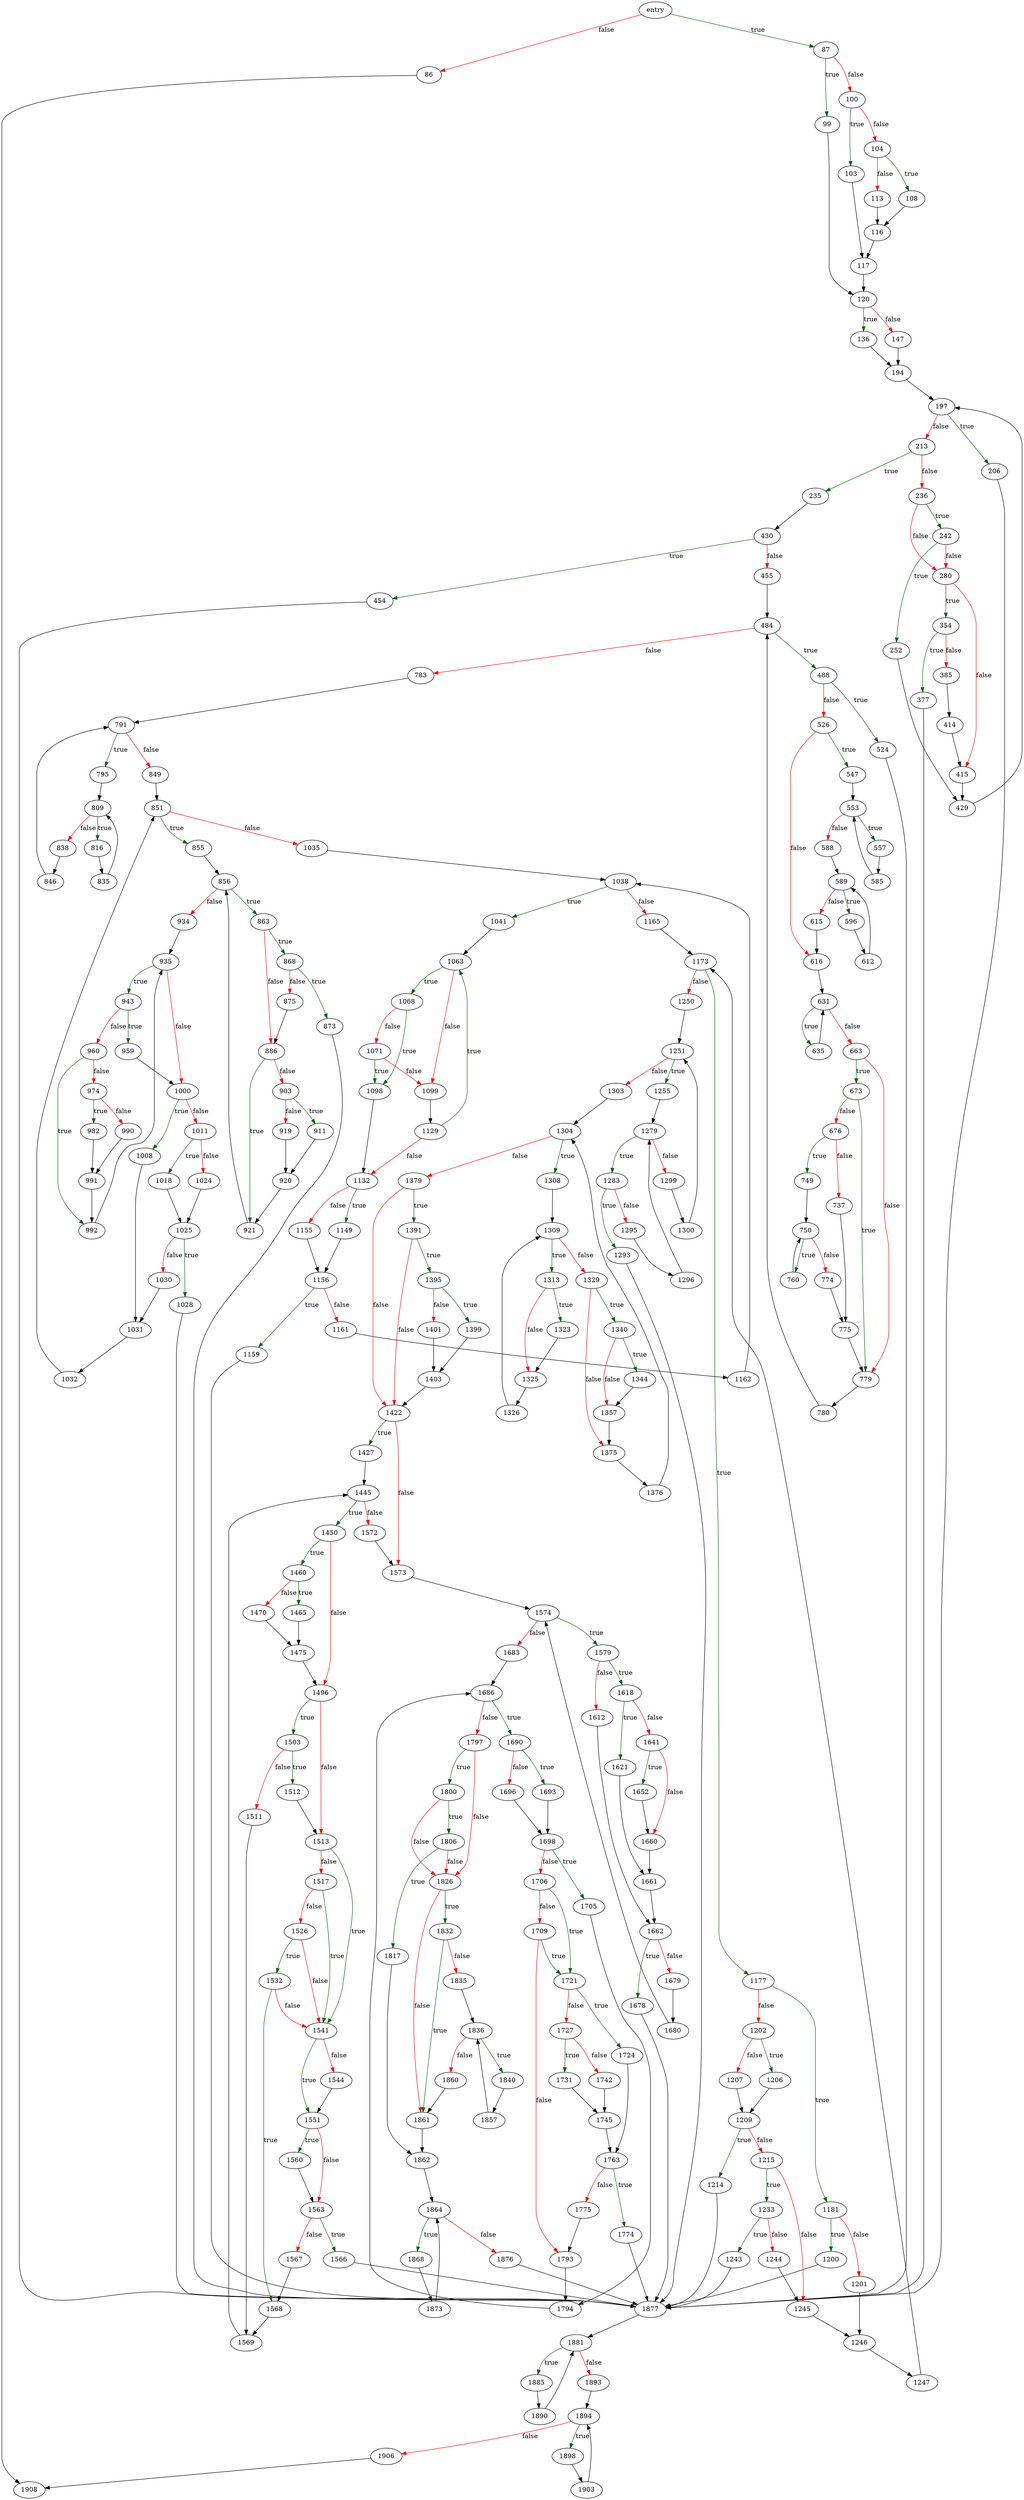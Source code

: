 digraph "balance_nonroot" {
	// Node definitions.
	5 [label=entry];
	86;
	87;
	99;
	100;
	103;
	104;
	108;
	113;
	116;
	117;
	120;
	136;
	147;
	194;
	197;
	206;
	213;
	235;
	236;
	242;
	252;
	280;
	354;
	377;
	385;
	414;
	415;
	429;
	430;
	454;
	455;
	484;
	488;
	524;
	526;
	547;
	553;
	557;
	585;
	588;
	589;
	596;
	612;
	615;
	616;
	631;
	635;
	663;
	673;
	676;
	737;
	749;
	750;
	760;
	774;
	775;
	779;
	780;
	783;
	791;
	795;
	809;
	816;
	835;
	838;
	846;
	849;
	851;
	855;
	856;
	863;
	868;
	873;
	875;
	886;
	903;
	911;
	919;
	920;
	921;
	934;
	935;
	943;
	959;
	960;
	974;
	982;
	990;
	991;
	992;
	1000;
	1008;
	1011;
	1018;
	1024;
	1025;
	1028;
	1030;
	1031;
	1032;
	1035;
	1038;
	1041;
	1063;
	1068;
	1071;
	1098;
	1099;
	1129;
	1132;
	1149;
	1155;
	1156;
	1159;
	1161;
	1162;
	1165;
	1173;
	1177;
	1181;
	1200;
	1201;
	1202;
	1206;
	1207;
	1209;
	1214;
	1215;
	1233;
	1243;
	1244;
	1245;
	1246;
	1247;
	1250;
	1251;
	1255;
	1279;
	1283;
	1293;
	1295;
	1296;
	1299;
	1300;
	1303;
	1304;
	1308;
	1309;
	1313;
	1323;
	1325;
	1326;
	1329;
	1340;
	1344;
	1357;
	1375;
	1376;
	1379;
	1391;
	1395;
	1399;
	1401;
	1403;
	1422;
	1427;
	1445;
	1450;
	1460;
	1465;
	1470;
	1475;
	1496;
	1503;
	1511;
	1512;
	1513;
	1517;
	1526;
	1532;
	1541;
	1544;
	1551;
	1560;
	1563;
	1566;
	1567;
	1568;
	1569;
	1572;
	1573;
	1574;
	1579;
	1612;
	1618;
	1621;
	1641;
	1652;
	1660;
	1661;
	1662;
	1678;
	1679;
	1680;
	1683;
	1686;
	1690;
	1693;
	1696;
	1698;
	1705;
	1706;
	1709;
	1721;
	1724;
	1727;
	1731;
	1742;
	1745;
	1763;
	1774;
	1775;
	1793;
	1794;
	1797;
	1800;
	1806;
	1817;
	1826;
	1832;
	1835;
	1836;
	1840;
	1857;
	1860;
	1861;
	1862;
	1864;
	1868;
	1873;
	1876;
	1877;
	1881;
	1885;
	1890;
	1893;
	1894;
	1898;
	1903;
	1906;
	1908;

	// Edge definitions.
	5 -> 86 [
		color=red
		label=false
	];
	5 -> 87 [
		color=darkgreen
		label=true
	];
	86 -> 1908;
	87 -> 99 [
		color=darkgreen
		label=true
	];
	87 -> 100 [
		color=red
		label=false
	];
	99 -> 120;
	100 -> 103 [
		color=darkgreen
		label=true
	];
	100 -> 104 [
		color=red
		label=false
	];
	103 -> 117;
	104 -> 108 [
		color=darkgreen
		label=true
	];
	104 -> 113 [
		color=red
		label=false
	];
	108 -> 116;
	113 -> 116;
	116 -> 117;
	117 -> 120;
	120 -> 136 [
		color=darkgreen
		label=true
	];
	120 -> 147 [
		color=red
		label=false
	];
	136 -> 194;
	147 -> 194;
	194 -> 197;
	197 -> 206 [
		color=darkgreen
		label=true
	];
	197 -> 213 [
		color=red
		label=false
	];
	206 -> 1877;
	213 -> 235 [
		color=darkgreen
		label=true
	];
	213 -> 236 [
		color=red
		label=false
	];
	235 -> 430;
	236 -> 242 [
		color=darkgreen
		label=true
	];
	236 -> 280 [
		color=red
		label=false
	];
	242 -> 252 [
		color=darkgreen
		label=true
	];
	242 -> 280 [
		color=red
		label=false
	];
	252 -> 429;
	280 -> 354 [
		color=darkgreen
		label=true
	];
	280 -> 415 [
		color=red
		label=false
	];
	354 -> 377 [
		color=darkgreen
		label=true
	];
	354 -> 385 [
		color=red
		label=false
	];
	377 -> 1877;
	385 -> 414;
	414 -> 415;
	415 -> 429;
	429 -> 197;
	430 -> 454 [
		color=darkgreen
		label=true
	];
	430 -> 455 [
		color=red
		label=false
	];
	454 -> 1877;
	455 -> 484;
	484 -> 488 [
		color=darkgreen
		label=true
	];
	484 -> 783 [
		color=red
		label=false
	];
	488 -> 524 [
		color=darkgreen
		label=true
	];
	488 -> 526 [
		color=red
		label=false
	];
	524 -> 1877;
	526 -> 547 [
		color=darkgreen
		label=true
	];
	526 -> 616 [
		color=red
		label=false
	];
	547 -> 553;
	553 -> 557 [
		color=darkgreen
		label=true
	];
	553 -> 588 [
		color=red
		label=false
	];
	557 -> 585;
	585 -> 553;
	588 -> 589;
	589 -> 596 [
		color=darkgreen
		label=true
	];
	589 -> 615 [
		color=red
		label=false
	];
	596 -> 612;
	612 -> 589;
	615 -> 616;
	616 -> 631;
	631 -> 635 [
		color=darkgreen
		label=true
	];
	631 -> 663 [
		color=red
		label=false
	];
	635 -> 631;
	663 -> 673 [
		color=darkgreen
		label=true
	];
	663 -> 779 [
		color=red
		label=false
	];
	673 -> 676 [
		color=red
		label=false
	];
	673 -> 779 [
		color=darkgreen
		label=true
	];
	676 -> 737 [
		color=red
		label=false
	];
	676 -> 749 [
		color=darkgreen
		label=true
	];
	737 -> 775;
	749 -> 750;
	750 -> 760 [
		color=darkgreen
		label=true
	];
	750 -> 774 [
		color=red
		label=false
	];
	760 -> 750;
	774 -> 775;
	775 -> 779;
	779 -> 780;
	780 -> 484;
	783 -> 791;
	791 -> 795 [
		color=darkgreen
		label=true
	];
	791 -> 849 [
		color=red
		label=false
	];
	795 -> 809;
	809 -> 816 [
		color=darkgreen
		label=true
	];
	809 -> 838 [
		color=red
		label=false
	];
	816 -> 835;
	835 -> 809;
	838 -> 846;
	846 -> 791;
	849 -> 851;
	851 -> 855 [
		color=darkgreen
		label=true
	];
	851 -> 1035 [
		color=red
		label=false
	];
	855 -> 856;
	856 -> 863 [
		color=darkgreen
		label=true
	];
	856 -> 934 [
		color=red
		label=false
	];
	863 -> 868 [
		color=darkgreen
		label=true
	];
	863 -> 886 [
		color=red
		label=false
	];
	868 -> 873 [
		color=darkgreen
		label=true
	];
	868 -> 875 [
		color=red
		label=false
	];
	873 -> 1877;
	875 -> 886;
	886 -> 903 [
		color=red
		label=false
	];
	886 -> 921 [
		color=darkgreen
		label=true
	];
	903 -> 911 [
		color=darkgreen
		label=true
	];
	903 -> 919 [
		color=red
		label=false
	];
	911 -> 920;
	919 -> 920;
	920 -> 921;
	921 -> 856;
	934 -> 935;
	935 -> 943 [
		color=darkgreen
		label=true
	];
	935 -> 1000 [
		color=red
		label=false
	];
	943 -> 959 [
		color=darkgreen
		label=true
	];
	943 -> 960 [
		color=red
		label=false
	];
	959 -> 1000;
	960 -> 974 [
		color=red
		label=false
	];
	960 -> 992 [
		color=darkgreen
		label=true
	];
	974 -> 982 [
		color=darkgreen
		label=true
	];
	974 -> 990 [
		color=red
		label=false
	];
	982 -> 991;
	990 -> 991;
	991 -> 992;
	992 -> 935;
	1000 -> 1008 [
		color=darkgreen
		label=true
	];
	1000 -> 1011 [
		color=red
		label=false
	];
	1008 -> 1031;
	1011 -> 1018 [
		color=darkgreen
		label=true
	];
	1011 -> 1024 [
		color=red
		label=false
	];
	1018 -> 1025;
	1024 -> 1025;
	1025 -> 1028 [
		color=darkgreen
		label=true
	];
	1025 -> 1030 [
		color=red
		label=false
	];
	1028 -> 1877;
	1030 -> 1031;
	1031 -> 1032;
	1032 -> 851;
	1035 -> 1038;
	1038 -> 1041 [
		color=darkgreen
		label=true
	];
	1038 -> 1165 [
		color=red
		label=false
	];
	1041 -> 1063;
	1063 -> 1068 [
		color=darkgreen
		label=true
	];
	1063 -> 1099 [
		color=red
		label=false
	];
	1068 -> 1071 [
		color=red
		label=false
	];
	1068 -> 1098 [
		color=darkgreen
		label=true
	];
	1071 -> 1098 [
		color=darkgreen
		label=true
	];
	1071 -> 1099 [
		color=red
		label=false
	];
	1098 -> 1132;
	1099 -> 1129;
	1129 -> 1063 [
		color=darkgreen
		label=true
	];
	1129 -> 1132 [
		color=red
		label=false
	];
	1132 -> 1149 [
		color=darkgreen
		label=true
	];
	1132 -> 1155 [
		color=red
		label=false
	];
	1149 -> 1156;
	1155 -> 1156;
	1156 -> 1159 [
		color=darkgreen
		label=true
	];
	1156 -> 1161 [
		color=red
		label=false
	];
	1159 -> 1877;
	1161 -> 1162;
	1162 -> 1038;
	1165 -> 1173;
	1173 -> 1177 [
		color=darkgreen
		label=true
	];
	1173 -> 1250 [
		color=red
		label=false
	];
	1177 -> 1181 [
		color=darkgreen
		label=true
	];
	1177 -> 1202 [
		color=red
		label=false
	];
	1181 -> 1200 [
		color=darkgreen
		label=true
	];
	1181 -> 1201 [
		color=red
		label=false
	];
	1200 -> 1877;
	1201 -> 1246;
	1202 -> 1206 [
		color=darkgreen
		label=true
	];
	1202 -> 1207 [
		color=red
		label=false
	];
	1206 -> 1209;
	1207 -> 1209;
	1209 -> 1214 [
		color=darkgreen
		label=true
	];
	1209 -> 1215 [
		color=red
		label=false
	];
	1214 -> 1877;
	1215 -> 1233 [
		color=darkgreen
		label=true
	];
	1215 -> 1245 [
		color=red
		label=false
	];
	1233 -> 1243 [
		color=darkgreen
		label=true
	];
	1233 -> 1244 [
		color=red
		label=false
	];
	1243 -> 1877;
	1244 -> 1245;
	1245 -> 1246;
	1246 -> 1247;
	1247 -> 1173;
	1250 -> 1251;
	1251 -> 1255 [
		color=darkgreen
		label=true
	];
	1251 -> 1303 [
		color=red
		label=false
	];
	1255 -> 1279;
	1279 -> 1283 [
		color=darkgreen
		label=true
	];
	1279 -> 1299 [
		color=red
		label=false
	];
	1283 -> 1293 [
		color=darkgreen
		label=true
	];
	1283 -> 1295 [
		color=red
		label=false
	];
	1293 -> 1877;
	1295 -> 1296;
	1296 -> 1279;
	1299 -> 1300;
	1300 -> 1251;
	1303 -> 1304;
	1304 -> 1308 [
		color=darkgreen
		label=true
	];
	1304 -> 1379 [
		color=red
		label=false
	];
	1308 -> 1309;
	1309 -> 1313 [
		color=darkgreen
		label=true
	];
	1309 -> 1329 [
		color=red
		label=false
	];
	1313 -> 1323 [
		color=darkgreen
		label=true
	];
	1313 -> 1325 [
		color=red
		label=false
	];
	1323 -> 1325;
	1325 -> 1326;
	1326 -> 1309;
	1329 -> 1340 [
		color=darkgreen
		label=true
	];
	1329 -> 1375 [
		color=red
		label=false
	];
	1340 -> 1344 [
		color=darkgreen
		label=true
	];
	1340 -> 1357 [
		color=red
		label=false
	];
	1344 -> 1357;
	1357 -> 1375;
	1375 -> 1376;
	1376 -> 1304;
	1379 -> 1391 [
		color=darkgreen
		label=true
	];
	1379 -> 1422 [
		color=red
		label=false
	];
	1391 -> 1395 [
		color=darkgreen
		label=true
	];
	1391 -> 1422 [
		color=red
		label=false
	];
	1395 -> 1399 [
		color=darkgreen
		label=true
	];
	1395 -> 1401 [
		color=red
		label=false
	];
	1399 -> 1403;
	1401 -> 1403;
	1403 -> 1422;
	1422 -> 1427 [
		color=darkgreen
		label=true
	];
	1422 -> 1573 [
		color=red
		label=false
	];
	1427 -> 1445;
	1445 -> 1450 [
		color=darkgreen
		label=true
	];
	1445 -> 1572 [
		color=red
		label=false
	];
	1450 -> 1460 [
		color=darkgreen
		label=true
	];
	1450 -> 1496 [
		color=red
		label=false
	];
	1460 -> 1465 [
		color=darkgreen
		label=true
	];
	1460 -> 1470 [
		color=red
		label=false
	];
	1465 -> 1475;
	1470 -> 1475;
	1475 -> 1496;
	1496 -> 1503 [
		color=darkgreen
		label=true
	];
	1496 -> 1513 [
		color=red
		label=false
	];
	1503 -> 1511 [
		color=red
		label=false
	];
	1503 -> 1512 [
		color=darkgreen
		label=true
	];
	1511 -> 1569;
	1512 -> 1513;
	1513 -> 1517 [
		color=red
		label=false
	];
	1513 -> 1541 [
		color=darkgreen
		label=true
	];
	1517 -> 1526 [
		color=red
		label=false
	];
	1517 -> 1541 [
		color=darkgreen
		label=true
	];
	1526 -> 1532 [
		color=darkgreen
		label=true
	];
	1526 -> 1541 [
		color=red
		label=false
	];
	1532 -> 1541 [
		color=red
		label=false
	];
	1532 -> 1568 [
		color=darkgreen
		label=true
	];
	1541 -> 1544 [
		color=red
		label=false
	];
	1541 -> 1551 [
		color=darkgreen
		label=true
	];
	1544 -> 1551;
	1551 -> 1560 [
		color=darkgreen
		label=true
	];
	1551 -> 1563 [
		color=red
		label=false
	];
	1560 -> 1563;
	1563 -> 1566 [
		color=darkgreen
		label=true
	];
	1563 -> 1567 [
		color=red
		label=false
	];
	1566 -> 1877;
	1567 -> 1568;
	1568 -> 1569;
	1569 -> 1445;
	1572 -> 1573;
	1573 -> 1574;
	1574 -> 1579 [
		color=darkgreen
		label=true
	];
	1574 -> 1683 [
		color=red
		label=false
	];
	1579 -> 1612 [
		color=red
		label=false
	];
	1579 -> 1618 [
		color=darkgreen
		label=true
	];
	1612 -> 1662;
	1618 -> 1621 [
		color=darkgreen
		label=true
	];
	1618 -> 1641 [
		color=red
		label=false
	];
	1621 -> 1661;
	1641 -> 1652 [
		color=darkgreen
		label=true
	];
	1641 -> 1660 [
		color=red
		label=false
	];
	1652 -> 1660;
	1660 -> 1661;
	1661 -> 1662;
	1662 -> 1678 [
		color=darkgreen
		label=true
	];
	1662 -> 1679 [
		color=red
		label=false
	];
	1678 -> 1877;
	1679 -> 1680;
	1680 -> 1574;
	1683 -> 1686;
	1686 -> 1690 [
		color=darkgreen
		label=true
	];
	1686 -> 1797 [
		color=red
		label=false
	];
	1690 -> 1693 [
		color=darkgreen
		label=true
	];
	1690 -> 1696 [
		color=red
		label=false
	];
	1693 -> 1698;
	1696 -> 1698;
	1698 -> 1705 [
		color=darkgreen
		label=true
	];
	1698 -> 1706 [
		color=red
		label=false
	];
	1705 -> 1794;
	1706 -> 1709 [
		color=red
		label=false
	];
	1706 -> 1721 [
		color=darkgreen
		label=true
	];
	1709 -> 1721 [
		color=darkgreen
		label=true
	];
	1709 -> 1793 [
		color=red
		label=false
	];
	1721 -> 1724 [
		color=darkgreen
		label=true
	];
	1721 -> 1727 [
		color=red
		label=false
	];
	1724 -> 1763;
	1727 -> 1731 [
		color=darkgreen
		label=true
	];
	1727 -> 1742 [
		color=red
		label=false
	];
	1731 -> 1745;
	1742 -> 1745;
	1745 -> 1763;
	1763 -> 1774 [
		color=darkgreen
		label=true
	];
	1763 -> 1775 [
		color=red
		label=false
	];
	1774 -> 1877;
	1775 -> 1793;
	1793 -> 1794;
	1794 -> 1686;
	1797 -> 1800 [
		color=darkgreen
		label=true
	];
	1797 -> 1826 [
		color=red
		label=false
	];
	1800 -> 1806 [
		color=darkgreen
		label=true
	];
	1800 -> 1826 [
		color=red
		label=false
	];
	1806 -> 1817 [
		color=darkgreen
		label=true
	];
	1806 -> 1826 [
		color=red
		label=false
	];
	1817 -> 1862;
	1826 -> 1832 [
		color=darkgreen
		label=true
	];
	1826 -> 1861 [
		color=red
		label=false
	];
	1832 -> 1835 [
		color=red
		label=false
	];
	1832 -> 1861 [
		color=darkgreen
		label=true
	];
	1835 -> 1836;
	1836 -> 1840 [
		color=darkgreen
		label=true
	];
	1836 -> 1860 [
		color=red
		label=false
	];
	1840 -> 1857;
	1857 -> 1836;
	1860 -> 1861;
	1861 -> 1862;
	1862 -> 1864;
	1864 -> 1868 [
		color=darkgreen
		label=true
	];
	1864 -> 1876 [
		color=red
		label=false
	];
	1868 -> 1873;
	1873 -> 1864;
	1876 -> 1877;
	1877 -> 1881;
	1881 -> 1885 [
		color=darkgreen
		label=true
	];
	1881 -> 1893 [
		color=red
		label=false
	];
	1885 -> 1890;
	1890 -> 1881;
	1893 -> 1894;
	1894 -> 1898 [
		color=darkgreen
		label=true
	];
	1894 -> 1906 [
		color=red
		label=false
	];
	1898 -> 1903;
	1903 -> 1894;
	1906 -> 1908;
}